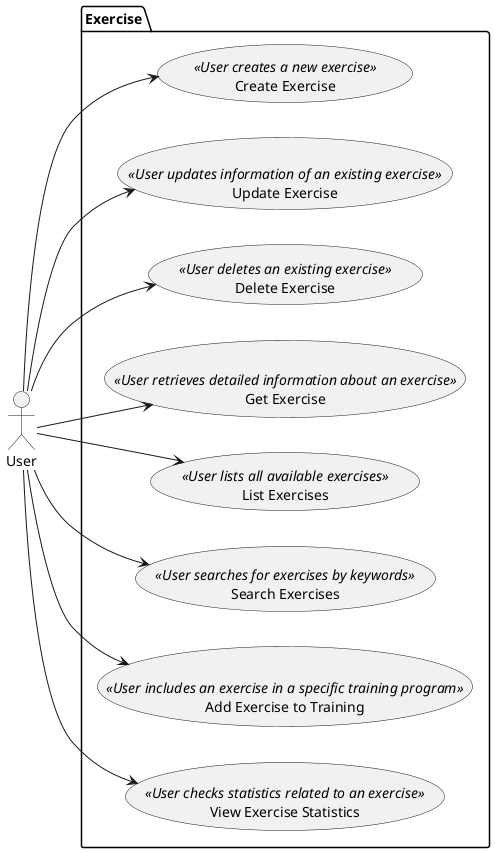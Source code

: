 @startuml
left to right direction

actor User as u

package "Exercise" {
  usecase "Create Exercise" as UC1 <<User creates a new exercise>>

  usecase "Update Exercise" as UC2 <<User updates information of an existing exercise>>

  usecase "Delete Exercise" as UC3 <<User deletes an existing exercise>>

  usecase "Get Exercise" as UC4 <<User retrieves detailed information about an exercise>>

  usecase "List Exercises" as UC5 <<User lists all available exercises>>

  usecase "Search Exercises" as UC6 <<User searches for exercises by keywords>>

  usecase "Add Exercise to Training" as UC7 <<User includes an exercise in a specific training program>>

  usecase "View Exercise Statistics" as UC8 <<User checks statistics related to an exercise>>

}

u --> UC1
u --> UC2
u --> UC3
u --> UC4
u --> UC5
u --> UC6
u --> UC7
u --> UC8

@enduml

